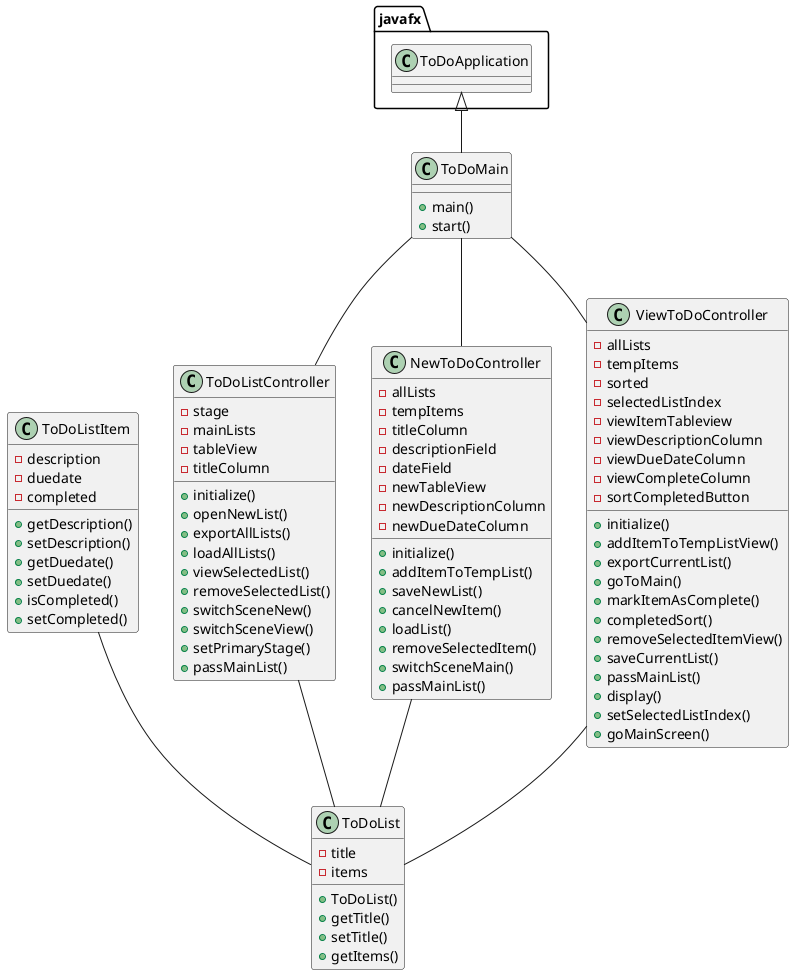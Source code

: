 @startuml

class ToDoMain {
    + main()
    + start()
}

class ToDoListController {
    - stage
    - mainLists
    - tableView
    - titleColumn
    + initialize()
    + openNewList()
    + exportAllLists()
    + loadAllLists()
    + viewSelectedList()
    + removeSelectedList()
    + switchSceneNew()
    + switchSceneView()
    + setPrimaryStage()
    + passMainList()
}

class NewToDoController {
    - allLists
    - tempItems
    - titleColumn
    - descriptionField
    - dateField
    - newTableView
    - newDescriptionColumn
    - newDueDateColumn

    + initialize()
    + addItemToTempList()
    + saveNewList()
    + cancelNewItem()
    + loadList()
    + removeSelectedItem()
    + switchSceneMain()
    + passMainList()
}

class ViewToDoController {
    - allLists
    - tempItems
    - sorted
    - selectedListIndex
    - viewItemTableview
    - viewDescriptionColumn
    - viewDueDateColumn
    - viewCompleteColumn
    - sortCompletedButton

    + initialize()
    + addItemToTempListView()
    + exportCurrentList()
    + goToMain()
    + markItemAsComplete()
    + completedSort()
    + removeSelectedItemView()
    + saveCurrentList()
    + passMainList()
    + display()
    + setSelectedListIndex()
    + goMainScreen()
}

class ToDoList {
    - title
    - items

    + ToDoList()
    + getTitle()
    + setTitle()
    + getItems()
}

class ToDoListItem {
    - description
    - duedate
    - completed

    + getDescription()
    + setDescription()
    + getDuedate()
    + setDuedate()
    + isCompleted()
    + setCompleted()
}

javafx.ToDoApplication <|-- ToDoMain

ToDoMain -- ToDoListController
ToDoMain -- NewToDoController
ToDoMain -- ViewToDoController

ToDoListController -- ToDoList
NewToDoController -- ToDoList
ViewToDoController -- ToDoList

ToDoListItem -- ToDoList

@enduml